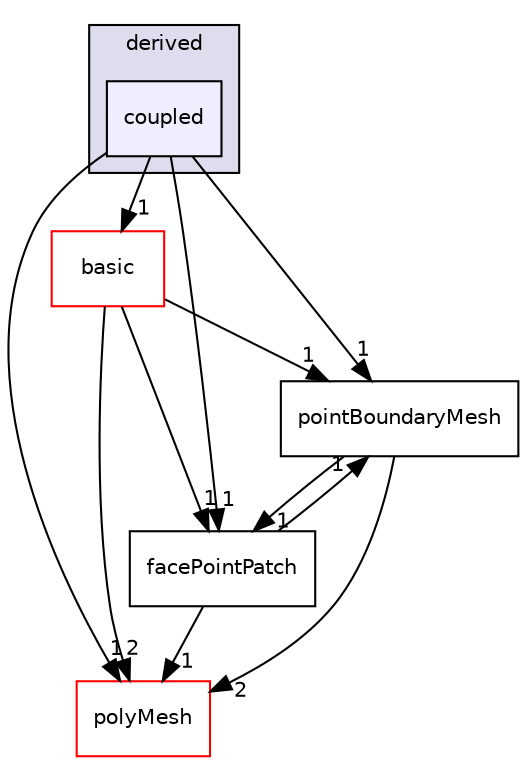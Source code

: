 digraph "src/OpenFOAM/meshes/pointMesh/pointPatches/derived/coupled" {
  bgcolor=transparent;
  compound=true
  node [ fontsize="10", fontname="Helvetica"];
  edge [ labelfontsize="10", labelfontname="Helvetica"];
  subgraph clusterdir_6b19444c0799847dabb5332dceba8722 {
    graph [ bgcolor="#ddddee", pencolor="black", label="derived" fontname="Helvetica", fontsize="10", URL="dir_6b19444c0799847dabb5332dceba8722.html"]
  dir_4b88d7931e2373bdc5770f693e97c3ec [shape=box, label="coupled", style="filled", fillcolor="#eeeeff", pencolor="black", URL="dir_4b88d7931e2373bdc5770f693e97c3ec.html"];
  }
  dir_b331248a108c86b71e58f49053a85c82 [shape=box label="pointBoundaryMesh" URL="dir_b331248a108c86b71e58f49053a85c82.html"];
  dir_0dd671b9b24893c9c3ff453a60d0022b [shape=box label="basic" color="red" URL="dir_0dd671b9b24893c9c3ff453a60d0022b.html"];
  dir_5e5a63cb97aae3d01c8e98f0c14953bc [shape=box label="polyMesh" color="red" URL="dir_5e5a63cb97aae3d01c8e98f0c14953bc.html"];
  dir_602eb11747eaf9b0ac10527ada580b7b [shape=box label="facePointPatch" URL="dir_602eb11747eaf9b0ac10527ada580b7b.html"];
  dir_4b88d7931e2373bdc5770f693e97c3ec->dir_b331248a108c86b71e58f49053a85c82 [headlabel="1", labeldistance=1.5 headhref="dir_002267_002250.html"];
  dir_4b88d7931e2373bdc5770f693e97c3ec->dir_0dd671b9b24893c9c3ff453a60d0022b [headlabel="1", labeldistance=1.5 headhref="dir_002267_002253.html"];
  dir_4b88d7931e2373bdc5770f693e97c3ec->dir_5e5a63cb97aae3d01c8e98f0c14953bc [headlabel="1", labeldistance=1.5 headhref="dir_002267_002271.html"];
  dir_4b88d7931e2373bdc5770f693e97c3ec->dir_602eb11747eaf9b0ac10527ada580b7b [headlabel="1", labeldistance=1.5 headhref="dir_002267_002269.html"];
  dir_b331248a108c86b71e58f49053a85c82->dir_5e5a63cb97aae3d01c8e98f0c14953bc [headlabel="2", labeldistance=1.5 headhref="dir_002250_002271.html"];
  dir_b331248a108c86b71e58f49053a85c82->dir_602eb11747eaf9b0ac10527ada580b7b [headlabel="1", labeldistance=1.5 headhref="dir_002250_002269.html"];
  dir_0dd671b9b24893c9c3ff453a60d0022b->dir_b331248a108c86b71e58f49053a85c82 [headlabel="1", labeldistance=1.5 headhref="dir_002253_002250.html"];
  dir_0dd671b9b24893c9c3ff453a60d0022b->dir_5e5a63cb97aae3d01c8e98f0c14953bc [headlabel="2", labeldistance=1.5 headhref="dir_002253_002271.html"];
  dir_0dd671b9b24893c9c3ff453a60d0022b->dir_602eb11747eaf9b0ac10527ada580b7b [headlabel="1", labeldistance=1.5 headhref="dir_002253_002269.html"];
  dir_602eb11747eaf9b0ac10527ada580b7b->dir_b331248a108c86b71e58f49053a85c82 [headlabel="1", labeldistance=1.5 headhref="dir_002269_002250.html"];
  dir_602eb11747eaf9b0ac10527ada580b7b->dir_5e5a63cb97aae3d01c8e98f0c14953bc [headlabel="1", labeldistance=1.5 headhref="dir_002269_002271.html"];
}
